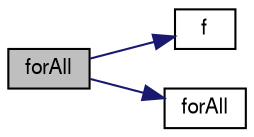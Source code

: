 digraph "forAll"
{
  bgcolor="transparent";
  edge [fontname="FreeSans",fontsize="10",labelfontname="FreeSans",labelfontsize="10"];
  node [fontname="FreeSans",fontsize="10",shape=record];
  rankdir="LR";
  Node3689 [label="forAll",height=0.2,width=0.4,color="black", fillcolor="grey75", style="filled", fontcolor="black"];
  Node3689 -> Node3690 [color="midnightblue",fontsize="10",style="solid",fontname="FreeSans"];
  Node3690 [label="f",height=0.2,width=0.4,color="black",URL="$a17900.html#a888be93833ac7a23170555c69c690288"];
  Node3689 -> Node3691 [color="midnightblue",fontsize="10",style="solid",fontname="FreeSans"];
  Node3691 [label="forAll",height=0.2,width=0.4,color="black",URL="$a17900.html#a7b8c1d8d7d2cd7157ce78a5b058268eb"];
}
